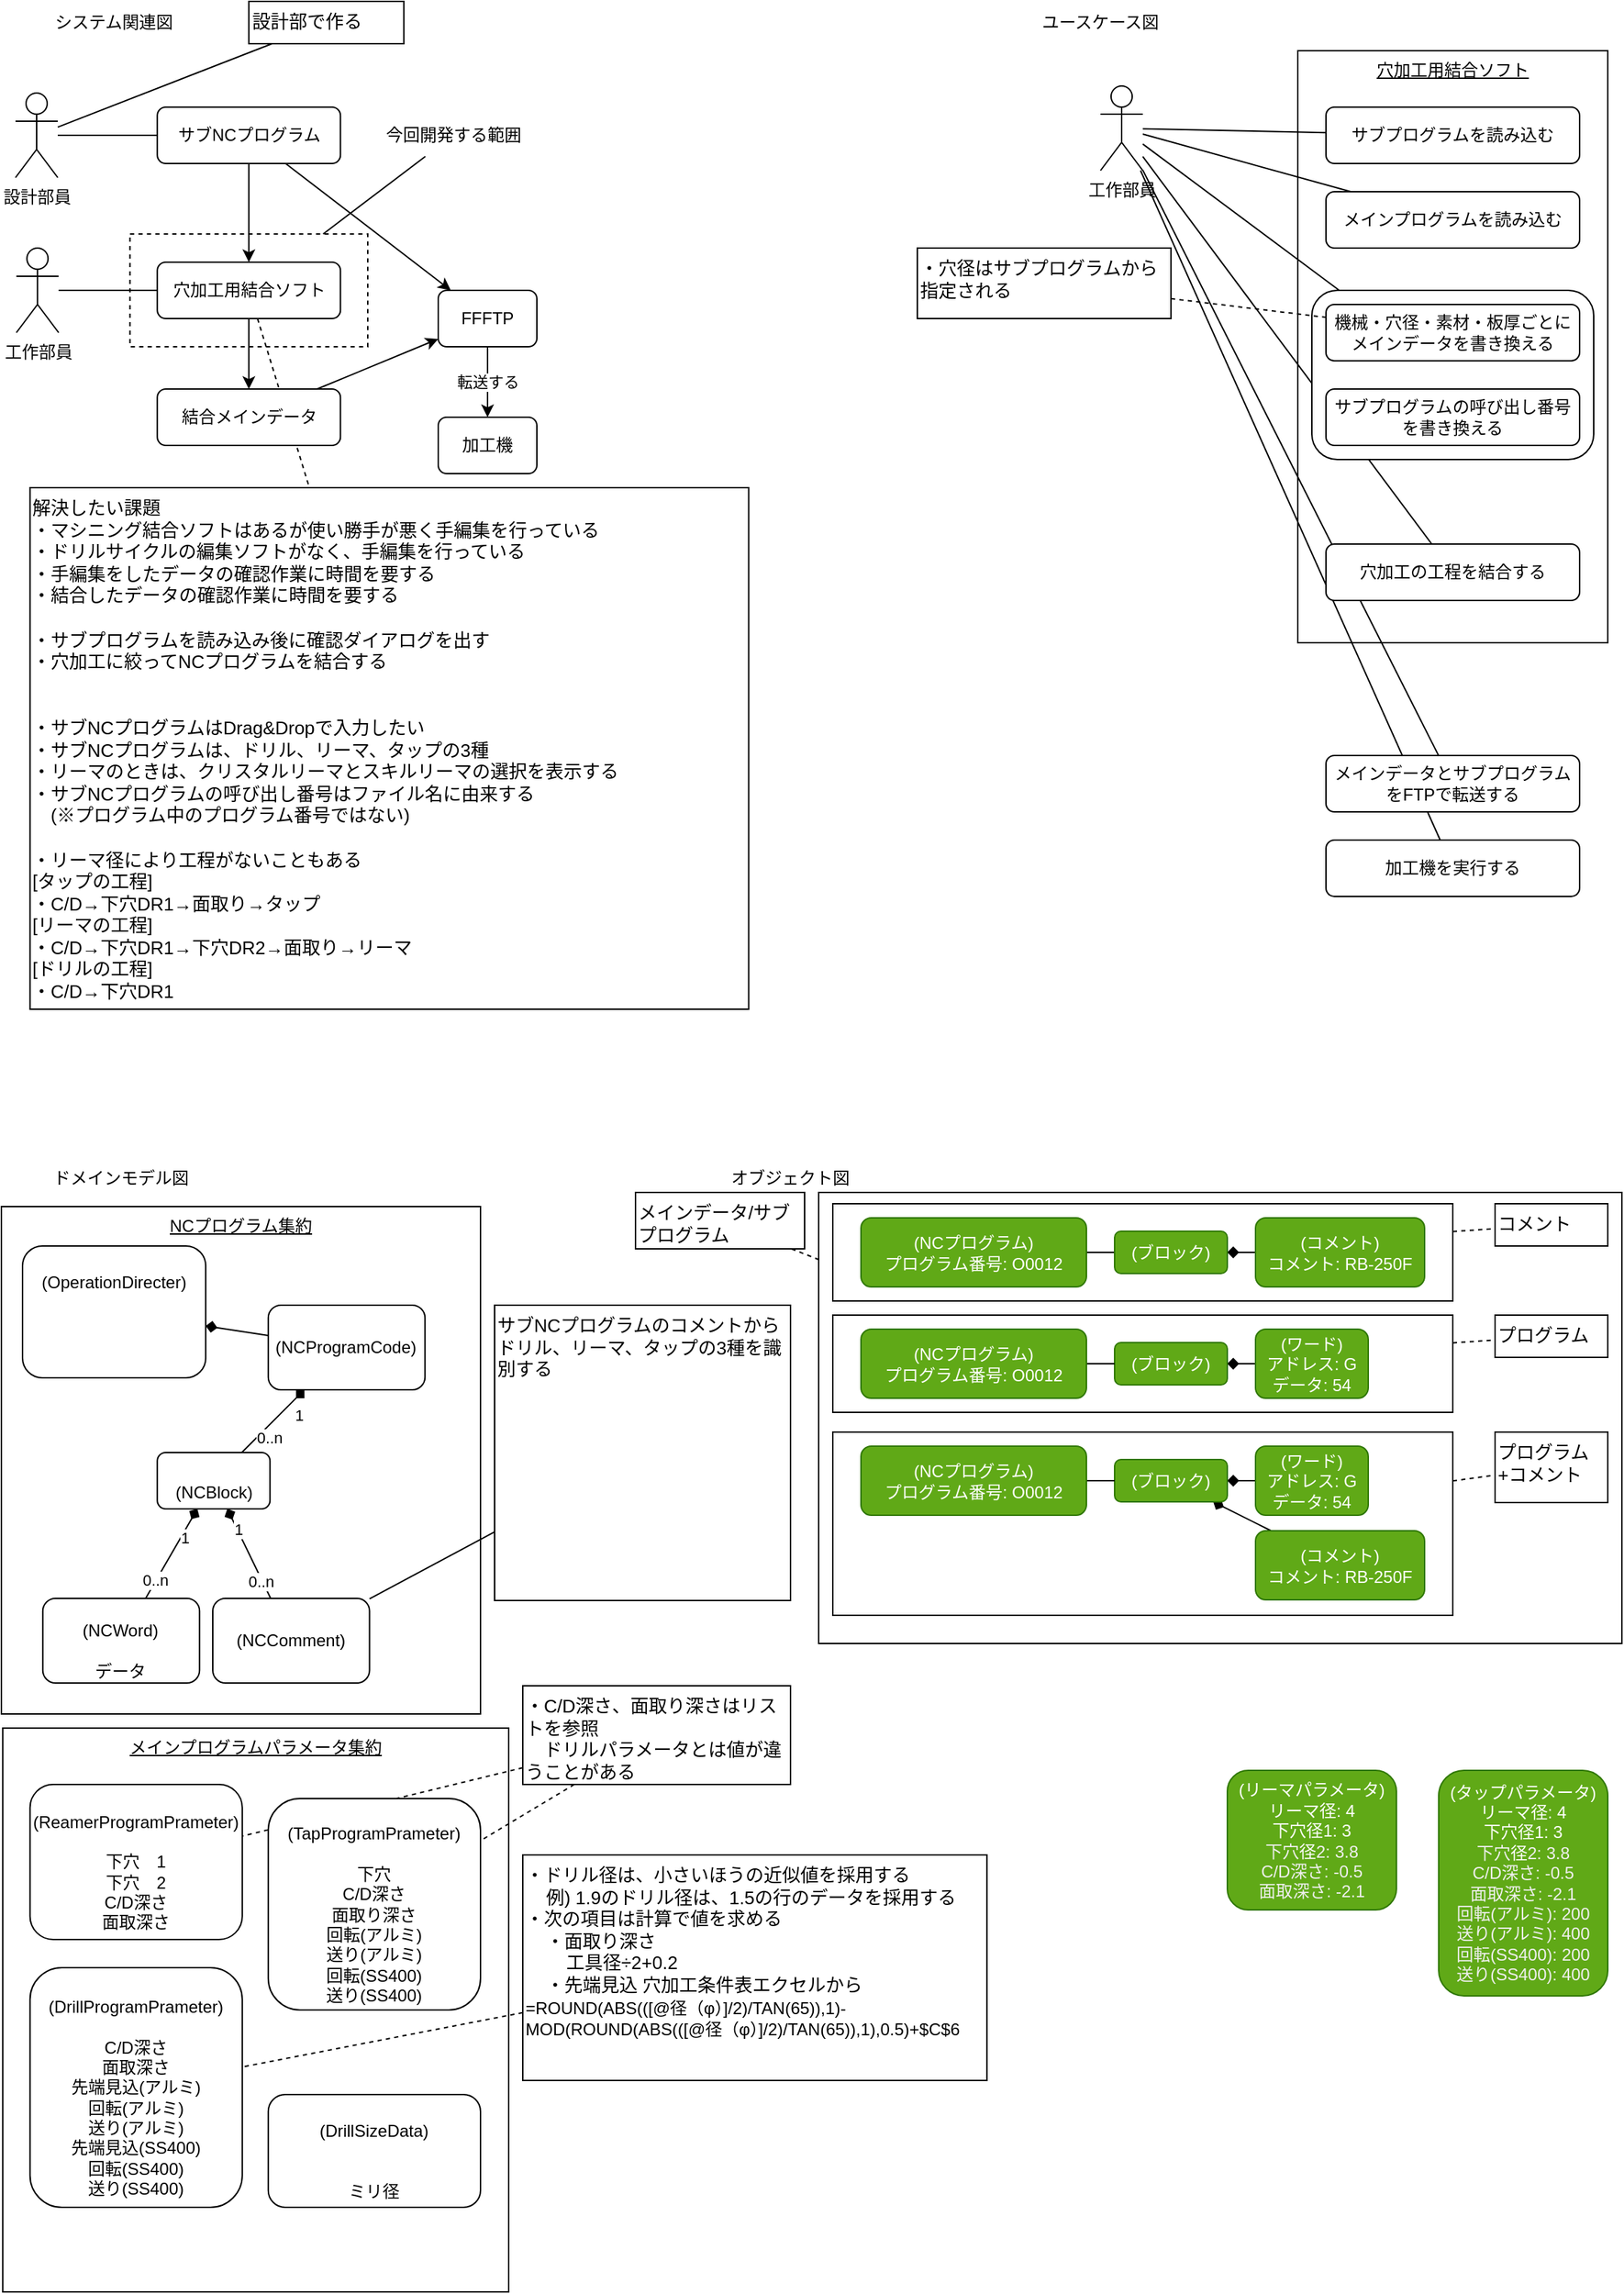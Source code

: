 <mxfile>
    <diagram id="RzdB1_ECVK01WcsdOi-J" name="sodo">
        <mxGraphModel dx="1631" dy="926" grid="1" gridSize="10" guides="1" tooltips="1" connect="1" arrows="1" fold="1" page="1" pageScale="1" pageWidth="1169" pageHeight="827" background="none" math="0" shadow="0">
            <root>
                <mxCell id="0"/>
                <mxCell id="1" parent="0"/>
                <mxCell id="240" value="&lt;u&gt;穴加工用結合ソフト&lt;/u&gt;" style="rounded=0;whiteSpace=wrap;html=1;verticalAlign=top;" parent="1" vertex="1">
                    <mxGeometry x="930" y="50" width="220" height="420" as="geometry"/>
                </mxCell>
                <mxCell id="597" style="edgeStyle=none;html=1;endArrow=none;endFill=0;" parent="1" source="238" target="596" edge="1">
                    <mxGeometry relative="1" as="geometry"/>
                </mxCell>
                <mxCell id="683" value="" style="rounded=1;whiteSpace=wrap;html=1;" parent="1" vertex="1">
                    <mxGeometry x="940" y="220" width="200" height="120" as="geometry"/>
                </mxCell>
                <mxCell id="632" value="" style="rounded=0;whiteSpace=wrap;html=1;fontSize=16;" parent="1" vertex="1">
                    <mxGeometry x="590" y="860" width="570" height="320" as="geometry"/>
                </mxCell>
                <mxCell id="631" style="edgeStyle=none;html=1;startArrow=none;startFill=0;endArrow=none;endFill=0;dashed=1;" parent="1" source="629" target="604" edge="1">
                    <mxGeometry relative="1" as="geometry"/>
                </mxCell>
                <mxCell id="629" value="" style="rounded=0;whiteSpace=wrap;html=1;fontSize=16;" parent="1" vertex="1">
                    <mxGeometry x="600" y="947" width="440" height="69" as="geometry"/>
                </mxCell>
                <mxCell id="627" style="edgeStyle=none;html=1;dashed=1;startArrow=none;startFill=0;endArrow=none;endFill=0;" parent="1" source="622" target="IUCaD1viUXP5vsJWslPz-527" edge="1">
                    <mxGeometry relative="1" as="geometry"/>
                </mxCell>
                <mxCell id="622" value="" style="rounded=0;whiteSpace=wrap;html=1;fontSize=16;" parent="1" vertex="1">
                    <mxGeometry x="600" y="868" width="440" height="69" as="geometry"/>
                </mxCell>
                <mxCell id="363" value="&lt;u&gt;NCプログラム集約&lt;/u&gt;" style="rounded=0;whiteSpace=wrap;html=1;verticalAlign=top;" parent="1" vertex="1">
                    <mxGeometry x="10" y="870" width="340" height="360" as="geometry"/>
                </mxCell>
                <mxCell id="164" style="edgeStyle=none;html=1;fontColor=#FF0000;endArrow=none;endFill=0;dashed=1;startArrow=none;" parent="1" source="5" target="158" edge="1">
                    <mxGeometry relative="1" as="geometry"/>
                </mxCell>
                <mxCell id="121" value="" style="rounded=0;whiteSpace=wrap;html=1;dashed=1;fillColor=none;" parent="1" vertex="1">
                    <mxGeometry x="101.24" y="180" width="168.76" height="80" as="geometry"/>
                </mxCell>
                <mxCell id="2" value="システム関連図" style="text;html=1;strokeColor=none;fillColor=none;align=center;verticalAlign=middle;whiteSpace=wrap;rounded=0;" parent="1" vertex="1">
                    <mxGeometry x="40" y="20" width="100" height="20" as="geometry"/>
                </mxCell>
                <mxCell id="611" style="edgeStyle=none;html=1;startArrow=none;startFill=0;endArrow=classic;endFill=1;" parent="1" source="5" target="610" edge="1">
                    <mxGeometry relative="1" as="geometry"/>
                </mxCell>
                <mxCell id="5" value="穴加工用結合ソフト" style="rounded=1;whiteSpace=wrap;html=1;" parent="1" vertex="1">
                    <mxGeometry x="120.62" y="200" width="130" height="40" as="geometry"/>
                </mxCell>
                <mxCell id="21" value="ユースケース図" style="text;html=1;strokeColor=none;fillColor=none;align=center;verticalAlign=middle;whiteSpace=wrap;rounded=0;" parent="1" vertex="1">
                    <mxGeometry x="740" y="20" width="100" height="20" as="geometry"/>
                </mxCell>
                <mxCell id="33" value="ドメインモデル図" style="text;html=1;strokeColor=none;fillColor=none;align=center;verticalAlign=middle;whiteSpace=wrap;rounded=0;" parent="1" vertex="1">
                    <mxGeometry x="40" y="840" width="110" height="20" as="geometry"/>
                </mxCell>
                <mxCell id="123" style="edgeStyle=none;html=1;endArrow=none;endFill=0;" parent="1" source="122" target="121" edge="1">
                    <mxGeometry relative="1" as="geometry"/>
                </mxCell>
                <mxCell id="122" value="今回開発する範囲" style="text;html=1;strokeColor=none;fillColor=none;align=center;verticalAlign=middle;whiteSpace=wrap;rounded=0;" parent="1" vertex="1">
                    <mxGeometry x="260.62" y="95" width="140" height="30" as="geometry"/>
                </mxCell>
                <mxCell id="589" style="edgeStyle=none;html=1;endArrow=none;endFill=0;" parent="1" source="238" target="683" edge="1">
                    <mxGeometry relative="1" as="geometry"/>
                </mxCell>
                <mxCell id="607" style="edgeStyle=none;html=1;startArrow=none;startFill=0;endArrow=none;endFill=0;" parent="1" source="238" target="606" edge="1">
                    <mxGeometry relative="1" as="geometry"/>
                </mxCell>
                <mxCell id="609" style="edgeStyle=none;html=1;startArrow=none;startFill=0;endArrow=none;endFill=0;" parent="1" source="238" target="608" edge="1">
                    <mxGeometry relative="1" as="geometry"/>
                </mxCell>
                <mxCell id="674" style="edgeStyle=none;html=1;endArrow=none;endFill=0;" parent="1" source="238" target="673" edge="1">
                    <mxGeometry relative="1" as="geometry"/>
                </mxCell>
                <mxCell id="676" style="edgeStyle=none;html=1;endArrow=none;endFill=0;" parent="1" source="238" target="675" edge="1">
                    <mxGeometry relative="1" as="geometry"/>
                </mxCell>
                <mxCell id="238" value="工作部員" style="shape=umlActor;verticalLabelPosition=bottom;verticalAlign=top;html=1;outlineConnect=0;" parent="1" vertex="1">
                    <mxGeometry x="790" y="75" width="30" height="60" as="geometry"/>
                </mxCell>
                <mxCell id="585" style="edgeStyle=none;html=1;endArrow=none;endFill=0;" parent="1" source="249" target="5" edge="1">
                    <mxGeometry relative="1" as="geometry"/>
                </mxCell>
                <mxCell id="249" value="工作部員" style="shape=umlActor;verticalLabelPosition=bottom;verticalAlign=top;html=1;outlineConnect=0;" parent="1" vertex="1">
                    <mxGeometry x="20.62" y="190" width="30" height="60" as="geometry"/>
                </mxCell>
                <mxCell id="259" value="サブプログラムの呼び出し番号を書き換える" style="rounded=1;whiteSpace=wrap;html=1;" parent="1" vertex="1">
                    <mxGeometry x="950" y="290" width="180" height="40" as="geometry"/>
                </mxCell>
                <mxCell id="372" value="オブジェクト図" style="text;html=1;strokeColor=none;fillColor=none;align=center;verticalAlign=middle;whiteSpace=wrap;rounded=0;" parent="1" vertex="1">
                    <mxGeometry x="520" y="840" width="100" height="20" as="geometry"/>
                </mxCell>
                <mxCell id="594" style="edgeStyle=none;html=1;endArrow=none;endFill=0;" parent="1" source="465" target="592" edge="1">
                    <mxGeometry relative="1" as="geometry"/>
                </mxCell>
                <mxCell id="465" value="(NCプログラム)&lt;br&gt;プログラム番号: O0012" style="rounded=1;whiteSpace=wrap;html=1;verticalAlign=middle;align=center;fillColor=#60a917;strokeColor=#2D7600;fontColor=#ffffff;" parent="1" vertex="1">
                    <mxGeometry x="620" y="878" width="160" height="49" as="geometry"/>
                </mxCell>
                <mxCell id="664" value="1" style="edgeStyle=none;html=1;startArrow=diamond;startFill=1;endArrow=none;endFill=0;" parent="1" source="513" target="661" edge="1">
                    <mxGeometry x="-0.508" y="10" relative="1" as="geometry">
                        <mxPoint as="offset"/>
                    </mxGeometry>
                </mxCell>
                <mxCell id="667" value="0..n" style="edgeLabel;html=1;align=center;verticalAlign=middle;resizable=0;points=[];" parent="664" connectable="0" vertex="1">
                    <mxGeometry x="0.615" relative="1" as="geometry">
                        <mxPoint x="11" y="-2" as="offset"/>
                    </mxGeometry>
                </mxCell>
                <mxCell id="513" value="&lt;span style=&quot;color: rgb(255 , 255 , 255)&quot;&gt;&lt;u&gt;NCプログラム&lt;/u&gt;&lt;/span&gt;(NCProgramCode&lt;span&gt;)&lt;/span&gt;&lt;br style=&quot;color: rgb(255 , 255 , 255)&quot;&gt;&lt;span style=&quot;color: rgb(255 , 255 , 255)&quot;&gt;プログラム番号&lt;/span&gt;" style="rounded=1;whiteSpace=wrap;html=1;verticalAlign=middle;align=center;" parent="1" vertex="1">
                    <mxGeometry x="199.38" y="940" width="111.24" height="60" as="geometry"/>
                </mxCell>
                <mxCell id="158" value="&lt;span&gt;解決したい課題&lt;br&gt;・マシニング結合ソフトはあるが使い勝手が悪く手編集を行っている&lt;/span&gt;&lt;br&gt;&lt;p style=&quot;margin-top: 0pt ; margin-bottom: 0pt ; margin-left: 0in ; direction: ltr ; unicode-bidi: embed ; word-break: normal&quot;&gt;・ドリルサイクルの編集ソフトがなく、手編集を行っている&lt;/p&gt;&lt;p style=&quot;margin-top: 0pt ; margin-bottom: 0pt ; margin-left: 0in ; direction: ltr ; unicode-bidi: embed ; word-break: normal&quot;&gt;・手編集をしたデータの確認作業に時間を要する&lt;/p&gt;&lt;p style=&quot;margin-top: 0pt ; margin-bottom: 0pt ; margin-left: 0in ; direction: ltr ; unicode-bidi: embed ; word-break: normal&quot;&gt;・結合したデータの確認作業に時間を要する&lt;/p&gt;&lt;p style=&quot;margin-top: 0pt ; margin-bottom: 0pt ; margin-left: 0in ; direction: ltr ; unicode-bidi: embed ; word-break: normal&quot;&gt;&lt;br&gt;&lt;/p&gt;&lt;p style=&quot;margin-top: 0pt ; margin-bottom: 0pt ; margin-left: 0in ; direction: ltr ; unicode-bidi: embed ; word-break: normal&quot;&gt;・サブプログラムを読み込み後に確認ダイアログを出す&lt;/p&gt;&lt;p style=&quot;margin-top: 0pt ; margin-bottom: 0pt ; margin-left: 0in ; direction: ltr ; unicode-bidi: embed ; word-break: normal&quot;&gt;&lt;span&gt;・穴加工に絞ってNCプログラムを結合する&lt;/span&gt;&lt;br&gt;&lt;/p&gt;&lt;p style=&quot;margin-top: 0pt ; margin-bottom: 0pt ; margin-left: 0in ; direction: ltr ; unicode-bidi: embed ; word-break: normal&quot;&gt;&lt;br&gt;&lt;/p&gt;&lt;p style=&quot;margin-top: 0pt ; margin-bottom: 0pt ; margin-left: 0in ; direction: ltr ; unicode-bidi: embed ; word-break: normal&quot;&gt;&lt;br&gt;&lt;/p&gt;&lt;p style=&quot;margin-top: 0pt ; margin-bottom: 0pt ; margin-left: 0in ; direction: ltr ; unicode-bidi: embed ; word-break: normal&quot;&gt;・サブNCプログラムはDrag&amp;amp;Dropで入力したい&lt;/p&gt;&lt;p style=&quot;margin-top: 0pt ; margin-bottom: 0pt ; margin-left: 0in ; direction: ltr ; unicode-bidi: embed ; word-break: normal&quot;&gt;・サブNCプログラムは、ドリル、リーマ、タップの3種&lt;/p&gt;&lt;p style=&quot;margin-top: 0pt ; margin-bottom: 0pt ; margin-left: 0in ; direction: ltr ; unicode-bidi: embed ; word-break: normal&quot;&gt;・リーマのときは、クリスタルリーマとスキルリーマの選択を表示する&lt;/p&gt;&lt;p style=&quot;margin-top: 0pt ; margin-bottom: 0pt ; margin-left: 0in ; direction: ltr ; unicode-bidi: embed ; word-break: normal&quot;&gt;・サブNCプログラムの呼び出し番号はファイル名に由来する&lt;/p&gt;&lt;p style=&quot;margin-top: 0pt ; margin-bottom: 0pt ; margin-left: 0in ; direction: ltr ; unicode-bidi: embed ; word-break: normal&quot;&gt;　(※プログラム中のプログラム番号ではない)&lt;/p&gt;&lt;p style=&quot;margin-top: 0pt ; margin-bottom: 0pt ; margin-left: 0in ; direction: ltr ; unicode-bidi: embed ; word-break: normal&quot;&gt;&lt;br&gt;&lt;/p&gt;&lt;p style=&quot;margin-top: 0pt ; margin-bottom: 0pt ; margin-left: 0in ; direction: ltr ; unicode-bidi: embed ; word-break: normal&quot;&gt;・リーマ径により工程がないこともある&lt;/p&gt;&lt;p style=&quot;margin-top: 0pt ; margin-bottom: 0pt ; margin-left: 0in ; direction: ltr ; unicode-bidi: embed ; word-break: normal&quot;&gt;[タップの工程]&lt;/p&gt;&lt;p style=&quot;margin-top: 0pt ; margin-bottom: 0pt ; margin-left: 0in ; direction: ltr ; unicode-bidi: embed ; word-break: normal&quot;&gt;・C/D→下穴DR1→面取り→タップ&lt;/p&gt;&lt;p style=&quot;margin-top: 0pt ; margin-bottom: 0pt ; margin-left: 0in ; direction: ltr ; unicode-bidi: embed ; word-break: normal&quot;&gt;[リーマの工程]&lt;/p&gt;&lt;p style=&quot;margin-top: 0pt ; margin-bottom: 0pt ; margin-left: 0in ; direction: ltr ; unicode-bidi: embed ; word-break: normal&quot;&gt;・C/D→下穴DR1→下穴DR2→面取り→リーマ&lt;br&gt;&lt;/p&gt;&lt;p style=&quot;margin-top: 0pt ; margin-bottom: 0pt ; margin-left: 0in ; direction: ltr ; unicode-bidi: embed ; word-break: normal&quot;&gt;[ドリルの工程]&lt;/p&gt;・C/D→下穴DR1" style="rounded=0;whiteSpace=wrap;html=1;align=left;verticalAlign=top;fontSize=13;fontColor=default;" parent="1" vertex="1">
                    <mxGeometry x="30.31" y="360" width="510" height="370" as="geometry"/>
                </mxCell>
                <mxCell id="IUCaD1viUXP5vsJWslPz-527" value="&lt;span style=&quot;font-size: 13px&quot;&gt;コメント&lt;br style=&quot;font-size: 13px&quot;&gt;&lt;/span&gt;" style="rounded=0;whiteSpace=wrap;html=1;align=left;verticalAlign=top;fontSize=13;spacing=2;" parent="1" vertex="1">
                    <mxGeometry x="1070" y="868" width="80" height="30" as="geometry"/>
                </mxCell>
                <mxCell id="537" value="サブNCプログラムのコメントからドリル、リーマ、タップの3種を識別する" style="rounded=0;whiteSpace=wrap;html=1;align=left;verticalAlign=top;fontSize=13;spacing=2;" parent="1" vertex="1">
                    <mxGeometry x="360" y="940" width="210" height="209.5" as="geometry"/>
                </mxCell>
                <mxCell id="580" style="edgeStyle=none;html=1;" parent="1" source="579" target="5" edge="1">
                    <mxGeometry relative="1" as="geometry"/>
                </mxCell>
                <mxCell id="613" style="edgeStyle=none;html=1;startArrow=none;startFill=0;endArrow=classic;endFill=1;" parent="1" source="579" target="612" edge="1">
                    <mxGeometry relative="1" as="geometry"/>
                </mxCell>
                <mxCell id="579" value="サブNCプログラム" style="rounded=1;whiteSpace=wrap;html=1;" parent="1" vertex="1">
                    <mxGeometry x="120.62" y="90" width="130" height="40" as="geometry"/>
                </mxCell>
                <mxCell id="582" style="edgeStyle=none;html=1;endArrow=none;endFill=0;" parent="1" source="581" target="579" edge="1">
                    <mxGeometry relative="1" as="geometry"/>
                </mxCell>
                <mxCell id="581" value="設計部員" style="shape=umlActor;verticalLabelPosition=bottom;verticalAlign=top;html=1;outlineConnect=0;" parent="1" vertex="1">
                    <mxGeometry x="20.0" y="80" width="30" height="60" as="geometry"/>
                </mxCell>
                <mxCell id="584" style="edgeStyle=none;html=1;endArrow=none;endFill=0;" parent="1" source="583" target="581" edge="1">
                    <mxGeometry relative="1" as="geometry"/>
                </mxCell>
                <mxCell id="583" value="設計部で作る" style="rounded=0;whiteSpace=wrap;html=1;align=left;verticalAlign=top;fontSize=13;fontColor=default;" parent="1" vertex="1">
                    <mxGeometry x="185.62" y="15" width="110" height="30" as="geometry"/>
                </mxCell>
                <mxCell id="588" value="機械・穴径・素材・板厚ごとにメインデータを書き換える" style="rounded=1;whiteSpace=wrap;html=1;" parent="1" vertex="1">
                    <mxGeometry x="950" y="230" width="180" height="40" as="geometry"/>
                </mxCell>
                <mxCell id="591" style="edgeStyle=none;html=1;endArrow=none;endFill=0;dashed=1;" parent="1" source="590" target="588" edge="1">
                    <mxGeometry relative="1" as="geometry"/>
                </mxCell>
                <mxCell id="590" value="・穴径はサブプログラムから指定される&lt;br&gt;&lt;p style=&quot;margin-top: 0pt ; margin-bottom: 0pt ; margin-left: 0in ; direction: ltr ; unicode-bidi: embed ; word-break: normal&quot;&gt;&lt;br&gt;&lt;/p&gt;" style="rounded=0;whiteSpace=wrap;html=1;align=left;verticalAlign=top;fontSize=13;fontColor=default;" parent="1" vertex="1">
                    <mxGeometry x="660" y="190" width="180" height="50" as="geometry"/>
                </mxCell>
                <mxCell id="595" style="edgeStyle=none;html=1;endArrow=none;endFill=0;startArrow=diamond;startFill=1;" parent="1" source="601" target="593" edge="1">
                    <mxGeometry relative="1" as="geometry"/>
                </mxCell>
                <mxCell id="599" style="edgeStyle=none;html=1;endArrow=none;endFill=0;startArrow=diamond;startFill=1;" parent="1" source="592" target="598" edge="1">
                    <mxGeometry relative="1" as="geometry"/>
                </mxCell>
                <mxCell id="592" value="(ブロック)" style="rounded=1;whiteSpace=wrap;html=1;verticalAlign=middle;align=center;fillColor=#60a917;strokeColor=#2D7600;fontColor=#ffffff;" parent="1" vertex="1">
                    <mxGeometry x="800" y="887.5" width="80" height="30" as="geometry"/>
                </mxCell>
                <mxCell id="593" value="(ワード)&lt;br&gt;アドレス: G&lt;br&gt;データ: 54" style="rounded=1;whiteSpace=wrap;html=1;verticalAlign=middle;align=center;fillColor=#60a917;strokeColor=#2D7600;fontColor=#ffffff;" parent="1" vertex="1">
                    <mxGeometry x="900" y="957" width="80" height="49" as="geometry"/>
                </mxCell>
                <mxCell id="596" value="穴加工の工程を結合する" style="rounded=1;whiteSpace=wrap;html=1;" parent="1" vertex="1">
                    <mxGeometry x="950" y="400" width="180" height="40" as="geometry"/>
                </mxCell>
                <mxCell id="598" value="(コメント)&lt;br&gt;コメント: RB-250F" style="rounded=1;whiteSpace=wrap;html=1;verticalAlign=middle;align=center;fillColor=#60a917;strokeColor=#2D7600;fontColor=#ffffff;" parent="1" vertex="1">
                    <mxGeometry x="900" y="878" width="120" height="49" as="geometry"/>
                </mxCell>
                <mxCell id="601" value="(ブロック)" style="rounded=1;whiteSpace=wrap;html=1;verticalAlign=middle;align=center;fillColor=#60a917;strokeColor=#2D7600;fontColor=#ffffff;" parent="1" vertex="1">
                    <mxGeometry x="800" y="966.5" width="80" height="30" as="geometry"/>
                </mxCell>
                <mxCell id="604" value="&lt;span style=&quot;font-size: 13px&quot;&gt;プログラム&lt;br style=&quot;font-size: 13px&quot;&gt;&lt;/span&gt;" style="rounded=0;whiteSpace=wrap;html=1;align=left;verticalAlign=top;fontSize=13;spacing=2;" parent="1" vertex="1">
                    <mxGeometry x="1070" y="947" width="80" height="30" as="geometry"/>
                </mxCell>
                <mxCell id="606" value="メインデータとサブプログラムをFTPで転送する" style="rounded=1;whiteSpace=wrap;html=1;" parent="1" vertex="1">
                    <mxGeometry x="950" y="550" width="180" height="40" as="geometry"/>
                </mxCell>
                <mxCell id="608" value="加工機を実行する" style="rounded=1;whiteSpace=wrap;html=1;" parent="1" vertex="1">
                    <mxGeometry x="950" y="610" width="180" height="40" as="geometry"/>
                </mxCell>
                <mxCell id="614" style="edgeStyle=none;html=1;startArrow=none;startFill=0;endArrow=classic;endFill=1;" parent="1" source="610" target="612" edge="1">
                    <mxGeometry relative="1" as="geometry"/>
                </mxCell>
                <mxCell id="610" value="結合メインデータ" style="rounded=1;whiteSpace=wrap;html=1;" parent="1" vertex="1">
                    <mxGeometry x="120.62" y="290" width="130" height="40" as="geometry"/>
                </mxCell>
                <mxCell id="617" value="転送する" style="edgeStyle=none;html=1;startArrow=none;startFill=0;endArrow=classic;endFill=1;" parent="1" source="612" target="615" edge="1">
                    <mxGeometry relative="1" as="geometry"/>
                </mxCell>
                <mxCell id="612" value="FFFTP" style="rounded=1;whiteSpace=wrap;html=1;" parent="1" vertex="1">
                    <mxGeometry x="320" y="220" width="70" height="40" as="geometry"/>
                </mxCell>
                <mxCell id="615" value="加工機" style="rounded=1;whiteSpace=wrap;html=1;" parent="1" vertex="1">
                    <mxGeometry x="320" y="310" width="70" height="40" as="geometry"/>
                </mxCell>
                <mxCell id="633" style="edgeStyle=none;html=1;dashed=1;startArrow=none;startFill=0;endArrow=none;endFill=0;" parent="1" source="623" target="632" edge="1">
                    <mxGeometry relative="1" as="geometry"/>
                </mxCell>
                <mxCell id="623" value="&lt;span style=&quot;font-size: 13px&quot;&gt;メインデータ/サブプログラム&lt;br style=&quot;font-size: 13px&quot;&gt;&lt;/span&gt;" style="rounded=0;whiteSpace=wrap;html=1;align=left;verticalAlign=top;fontSize=13;spacing=2;" parent="1" vertex="1">
                    <mxGeometry x="460" y="860" width="120" height="40" as="geometry"/>
                </mxCell>
                <mxCell id="630" style="edgeStyle=none;html=1;startArrow=none;startFill=0;endArrow=none;endFill=0;" parent="1" source="628" target="601" edge="1">
                    <mxGeometry relative="1" as="geometry"/>
                </mxCell>
                <mxCell id="628" value="(NCプログラム)&lt;br&gt;プログラム番号: O0012" style="rounded=1;whiteSpace=wrap;html=1;verticalAlign=middle;align=center;fillColor=#60a917;strokeColor=#2D7600;fontColor=#ffffff;" parent="1" vertex="1">
                    <mxGeometry x="620" y="957" width="160" height="49" as="geometry"/>
                </mxCell>
                <mxCell id="651" style="edgeStyle=none;html=1;startArrow=none;startFill=0;endArrow=none;endFill=0;dashed=1;" parent="1" source="652" target="656" edge="1">
                    <mxGeometry relative="1" as="geometry"/>
                </mxCell>
                <mxCell id="652" value="" style="rounded=0;whiteSpace=wrap;html=1;fontSize=16;" parent="1" vertex="1">
                    <mxGeometry x="600" y="1030" width="440" height="130" as="geometry"/>
                </mxCell>
                <mxCell id="653" style="edgeStyle=none;html=1;endArrow=none;endFill=0;startArrow=diamond;startFill=1;" parent="1" source="655" target="654" edge="1">
                    <mxGeometry relative="1" as="geometry"/>
                </mxCell>
                <mxCell id="654" value="(ワード)&lt;br&gt;アドレス: G&lt;br&gt;データ: 54" style="rounded=1;whiteSpace=wrap;html=1;verticalAlign=middle;align=center;fillColor=#60a917;strokeColor=#2D7600;fontColor=#ffffff;" parent="1" vertex="1">
                    <mxGeometry x="900" y="1040" width="80" height="49" as="geometry"/>
                </mxCell>
                <mxCell id="660" style="edgeStyle=none;html=1;startArrow=diamond;startFill=1;endArrow=none;endFill=0;" parent="1" source="655" target="659" edge="1">
                    <mxGeometry relative="1" as="geometry"/>
                </mxCell>
                <mxCell id="655" value="(ブロック)" style="rounded=1;whiteSpace=wrap;html=1;verticalAlign=middle;align=center;fillColor=#60a917;strokeColor=#2D7600;fontColor=#ffffff;" parent="1" vertex="1">
                    <mxGeometry x="800" y="1049.5" width="80" height="30" as="geometry"/>
                </mxCell>
                <mxCell id="656" value="&lt;span style=&quot;font-size: 13px&quot;&gt;プログラム+コメント&lt;br style=&quot;font-size: 13px&quot;&gt;&lt;/span&gt;" style="rounded=0;whiteSpace=wrap;html=1;align=left;verticalAlign=top;fontSize=13;spacing=2;" parent="1" vertex="1">
                    <mxGeometry x="1070" y="1030" width="80" height="50" as="geometry"/>
                </mxCell>
                <mxCell id="657" style="edgeStyle=none;html=1;startArrow=none;startFill=0;endArrow=none;endFill=0;" parent="1" source="658" target="655" edge="1">
                    <mxGeometry relative="1" as="geometry"/>
                </mxCell>
                <mxCell id="658" value="(NCプログラム)&lt;br&gt;プログラム番号: O0012" style="rounded=1;whiteSpace=wrap;html=1;verticalAlign=middle;align=center;fillColor=#60a917;strokeColor=#2D7600;fontColor=#ffffff;" parent="1" vertex="1">
                    <mxGeometry x="620" y="1040" width="160" height="49" as="geometry"/>
                </mxCell>
                <mxCell id="659" value="(コメント)&lt;br&gt;コメント: RB-250F" style="rounded=1;whiteSpace=wrap;html=1;verticalAlign=middle;align=center;fillColor=#60a917;strokeColor=#2D7600;fontColor=#ffffff;" parent="1" vertex="1">
                    <mxGeometry x="900" y="1100" width="120" height="49" as="geometry"/>
                </mxCell>
                <mxCell id="665" style="edgeStyle=none;html=1;startArrow=diamond;startFill=1;endArrow=none;endFill=0;" parent="1" source="661" target="662" edge="1">
                    <mxGeometry relative="1" as="geometry"/>
                </mxCell>
                <mxCell id="668" value="1" style="edgeLabel;html=1;align=center;verticalAlign=middle;resizable=0;points=[];" parent="665" connectable="0" vertex="1">
                    <mxGeometry x="-0.539" y="-1" relative="1" as="geometry">
                        <mxPoint x="1" y="-1" as="offset"/>
                    </mxGeometry>
                </mxCell>
                <mxCell id="669" value="0..n" style="edgeLabel;html=1;align=center;verticalAlign=middle;resizable=0;points=[];" parent="665" connectable="0" vertex="1">
                    <mxGeometry x="0.595" relative="1" as="geometry">
                        <mxPoint x="-1" as="offset"/>
                    </mxGeometry>
                </mxCell>
                <mxCell id="666" style="edgeStyle=none;html=1;startArrow=diamond;startFill=1;endArrow=none;endFill=0;" parent="1" source="661" target="663" edge="1">
                    <mxGeometry relative="1" as="geometry"/>
                </mxCell>
                <mxCell id="670" value="1" style="edgeLabel;html=1;align=center;verticalAlign=middle;resizable=0;points=[];" parent="666" connectable="0" vertex="1">
                    <mxGeometry x="-0.565" y="1" relative="1" as="geometry">
                        <mxPoint x="-2" y="6" as="offset"/>
                    </mxGeometry>
                </mxCell>
                <mxCell id="671" value="0..n" style="edgeLabel;html=1;align=center;verticalAlign=middle;resizable=0;points=[];" parent="666" connectable="0" vertex="1">
                    <mxGeometry x="0.675" relative="1" as="geometry">
                        <mxPoint y="-3" as="offset"/>
                    </mxGeometry>
                </mxCell>
                <mxCell id="661" value="&lt;span style=&quot;color: rgb(255 , 255 , 255)&quot;&gt;&lt;u&gt;ブロック&lt;br&gt;&lt;/u&gt;&lt;/span&gt;(NCBlock&lt;span&gt;)&lt;/span&gt;" style="rounded=1;whiteSpace=wrap;html=1;verticalAlign=middle;align=center;" parent="1" vertex="1">
                    <mxGeometry x="120.62" y="1044.5" width="80" height="40" as="geometry"/>
                </mxCell>
                <mxCell id="672" style="edgeStyle=none;html=1;startArrow=none;startFill=0;endArrow=none;endFill=0;" parent="1" source="662" target="537" edge="1">
                    <mxGeometry relative="1" as="geometry">
                        <mxPoint x="360" y="1169.627" as="targetPoint"/>
                    </mxGeometry>
                </mxCell>
                <mxCell id="662" value="&lt;span style=&quot;color: rgb(255 , 255 , 255)&quot;&gt;&lt;u&gt;コメント&lt;br&gt;&lt;/u&gt;&lt;/span&gt;(NCComment&lt;span&gt;)&lt;/span&gt;&lt;br style=&quot;color: rgb(255 , 255 , 255)&quot;&gt;&lt;font color=&quot;#ffffff&quot;&gt;コメント&lt;/font&gt;" style="rounded=1;whiteSpace=wrap;html=1;verticalAlign=middle;align=center;" parent="1" vertex="1">
                    <mxGeometry x="160" y="1148" width="111.24" height="60" as="geometry"/>
                </mxCell>
                <mxCell id="663" value="&lt;span style=&quot;color: rgb(255 , 255 , 255)&quot;&gt;&lt;u&gt;ワード&lt;br&gt;&lt;/u&gt;&lt;/span&gt;(NCWord&lt;span&gt;)&lt;/span&gt;&lt;br style=&quot;color: rgb(255 , 255 , 255)&quot;&gt;&lt;font color=&quot;#ffffff&quot;&gt;アドレス&lt;br&gt;&lt;/font&gt;データ" style="rounded=1;whiteSpace=wrap;html=1;verticalAlign=middle;align=center;" parent="1" vertex="1">
                    <mxGeometry x="39.38" y="1148" width="111.24" height="60" as="geometry"/>
                </mxCell>
                <mxCell id="673" value="サブプログラムを読み込む" style="rounded=1;whiteSpace=wrap;html=1;" parent="1" vertex="1">
                    <mxGeometry x="950" y="90" width="180" height="40" as="geometry"/>
                </mxCell>
                <mxCell id="675" value="メインプログラムを読み込む" style="rounded=1;whiteSpace=wrap;html=1;" parent="1" vertex="1">
                    <mxGeometry x="950" y="150" width="180" height="40" as="geometry"/>
                </mxCell>
                <mxCell id="678" value="&lt;u&gt;メインプログラムパラメータ集約&lt;/u&gt;" style="rounded=0;whiteSpace=wrap;html=1;verticalAlign=top;" parent="1" vertex="1">
                    <mxGeometry x="10.93" y="1240" width="359.07" height="400" as="geometry"/>
                </mxCell>
                <mxCell id="679" value="&lt;span style=&quot;color: rgb(255 , 255 , 255)&quot;&gt;&lt;u&gt;リーマパラメータ&lt;br&gt;&lt;/u&gt;&lt;/span&gt;(ReamerProgramPrameter&lt;span&gt;)&lt;/span&gt;&lt;br style=&quot;color: rgb(255 , 255 , 255)&quot;&gt;&lt;font color=&quot;#ffffff&quot;&gt;リーマ径&lt;br&gt;&lt;/font&gt;下穴&lt;span style=&quot;color: rgb(255 , 255 , 255)&quot;&gt;径&lt;/span&gt;1&lt;br&gt;下穴&lt;span style=&quot;color: rgb(255 , 255 , 255)&quot;&gt;径&lt;/span&gt;2&lt;br&gt;C/D深さ&lt;br&gt;面取深さ" style="rounded=1;whiteSpace=wrap;html=1;verticalAlign=middle;align=center;" parent="1" vertex="1">
                    <mxGeometry x="30.31" y="1280" width="150.62" height="110" as="geometry"/>
                </mxCell>
                <mxCell id="681" value="(リーマパラメータ)&lt;br&gt;リーマ径: 4&lt;br&gt;下穴径1: 3&lt;br&gt;&lt;span style=&quot;color: rgb(240 , 240 , 240)&quot;&gt;下穴&lt;/span&gt;径&lt;span style=&quot;color: rgb(240 , 240 , 240)&quot;&gt;2: 3.8&lt;/span&gt;&lt;br style=&quot;color: rgb(240 , 240 , 240)&quot;&gt;&lt;span style=&quot;color: rgb(240 , 240 , 240)&quot;&gt;C/D深さ: -0.5&lt;/span&gt;&lt;br style=&quot;color: rgb(240 , 240 , 240)&quot;&gt;&lt;span style=&quot;color: rgb(240 , 240 , 240)&quot;&gt;面取深さ: -2.1&lt;/span&gt;" style="rounded=1;whiteSpace=wrap;html=1;verticalAlign=middle;align=center;fillColor=#60a917;strokeColor=#2D7600;fontColor=#ffffff;" parent="1" vertex="1">
                    <mxGeometry x="880" y="1270" width="120" height="99" as="geometry"/>
                </mxCell>
                <mxCell id="682" value="(タップパラメータ)&lt;br&gt;リーマ径: 4&lt;br&gt;下穴径1: 3&lt;br&gt;&lt;span style=&quot;color: rgb(240 , 240 , 240)&quot;&gt;下穴&lt;/span&gt;径&lt;span style=&quot;color: rgb(240 , 240 , 240)&quot;&gt;2: 3.8&lt;/span&gt;&lt;br style=&quot;color: rgb(240 , 240 , 240)&quot;&gt;&lt;span style=&quot;color: rgb(240 , 240 , 240)&quot;&gt;C/D深さ: -0.5&lt;/span&gt;&lt;br style=&quot;color: rgb(240 , 240 , 240)&quot;&gt;&lt;span style=&quot;color: rgb(240 , 240 , 240)&quot;&gt;面取深さ: -2.1&lt;br&gt;&lt;/span&gt;&lt;span style=&quot;color: rgb(240 , 240 , 240)&quot;&gt;回転(アルミ): 200&lt;/span&gt;&lt;br style=&quot;color: rgb(240 , 240 , 240)&quot;&gt;&lt;span style=&quot;color: rgb(240 , 240 , 240)&quot;&gt;送り(アルミ): 400&lt;/span&gt;&lt;br style=&quot;color: rgb(240 , 240 , 240)&quot;&gt;&lt;span style=&quot;color: rgb(240 , 240 , 240)&quot;&gt;回転(SS400)&lt;/span&gt;&lt;span style=&quot;color: rgb(240 , 240 , 240)&quot;&gt;: 200&lt;/span&gt;&lt;br style=&quot;color: rgb(240 , 240 , 240)&quot;&gt;&lt;span style=&quot;color: rgb(240 , 240 , 240)&quot;&gt;送り(SS400)&lt;/span&gt;&lt;span style=&quot;color: rgb(240 , 240 , 240)&quot;&gt;: 400&lt;/span&gt;&lt;span style=&quot;color: rgb(240 , 240 , 240)&quot;&gt;&lt;br&gt;&lt;/span&gt;" style="rounded=1;whiteSpace=wrap;html=1;verticalAlign=middle;align=center;fillColor=#60a917;strokeColor=#2D7600;fontColor=#ffffff;" parent="1" vertex="1">
                    <mxGeometry x="1030" y="1270" width="120" height="160" as="geometry"/>
                </mxCell>
                <mxCell id="685" value="&lt;span style=&quot;color: rgb(255 , 255 , 255)&quot;&gt;&lt;u&gt;ドリルパラメータ&lt;br&gt;&lt;/u&gt;&lt;/span&gt;(DrillProgramPrameter&lt;span&gt;)&lt;/span&gt;&lt;br style=&quot;color: rgb(255 , 255 , 255)&quot;&gt;&lt;font color=&quot;#ffffff&quot;&gt;ドリル径&lt;br&gt;&lt;/font&gt;C/D深さ&lt;br&gt;面取深さ&lt;br&gt;先端見込(アルミ)&lt;br&gt;回転(アルミ)&lt;br&gt;送り(アルミ)&lt;br&gt;先端見込(SS400)&lt;br&gt;回転(SS400)&lt;br&gt;送り(SS400)" style="rounded=1;whiteSpace=wrap;html=1;verticalAlign=middle;align=center;" parent="1" vertex="1">
                    <mxGeometry x="30.31" y="1410" width="150.62" height="170" as="geometry"/>
                </mxCell>
                <mxCell id="687" style="edgeStyle=none;html=1;dashed=1;endArrow=none;endFill=0;" parent="1" source="686" target="679" edge="1">
                    <mxGeometry relative="1" as="geometry"/>
                </mxCell>
                <mxCell id="688" style="edgeStyle=none;html=1;dashed=1;endArrow=none;endFill=0;" parent="1" source="686" target="680" edge="1">
                    <mxGeometry relative="1" as="geometry"/>
                </mxCell>
                <mxCell id="686" value="・C/D深さ、面取り深さはリストを参照&lt;br&gt;　ドリルパラメータとは値が違うことがある" style="rounded=0;whiteSpace=wrap;html=1;align=left;verticalAlign=top;fontSize=13;spacing=2;" parent="1" vertex="1">
                    <mxGeometry x="380" y="1210" width="190" height="70" as="geometry"/>
                </mxCell>
                <mxCell id="690" style="edgeStyle=none;html=1;dashed=1;endArrow=none;endFill=0;" parent="1" source="689" target="685" edge="1">
                    <mxGeometry relative="1" as="geometry"/>
                </mxCell>
                <mxCell id="689" value="・ドリル径は、小さいほうの近似値を採用する&lt;br&gt;&amp;nbsp; &amp;nbsp; 例) 1.9のドリル径は、1.5の行のデータを採用する&lt;br&gt;・次の項目は計算で値を求める&lt;br&gt;&amp;nbsp; &amp;nbsp; ・面取り深さ&lt;br&gt;&amp;nbsp; &amp;nbsp; &amp;nbsp; &amp;nbsp; 工具径÷2+0.2&lt;br&gt;&amp;nbsp; &amp;nbsp; ・先端見込 穴加工条件表エクセルから&lt;br&gt;&lt;span style=&quot;font-size: 12px&quot;&gt;=ROUND(ABS(([@径（φ）]/2)/TAN(65)),1)-MOD(ROUND(ABS(([@径（φ）]/2)/TAN(65)),1),0.5)+$C$6&lt;/span&gt;" style="rounded=0;whiteSpace=wrap;html=1;align=left;verticalAlign=top;fontSize=13;spacing=2;" parent="1" vertex="1">
                    <mxGeometry x="380" y="1330" width="329.38" height="160" as="geometry"/>
                </mxCell>
                <mxCell id="697" style="edgeStyle=none;html=1;startArrow=diamond;startFill=1;endArrow=none;endFill=0;" parent="1" source="692" target="513" edge="1">
                    <mxGeometry relative="1" as="geometry"/>
                </mxCell>
                <mxCell id="692" value="&lt;span style=&quot;color: rgb(255 , 255 , 255)&quot;&gt;&lt;u&gt;作業指示者&lt;br&gt;&lt;/u&gt;&lt;/span&gt;(OperationDirecter&lt;span&gt;)&lt;/span&gt;&lt;br style=&quot;color: rgb(255 , 255 , 255)&quot;&gt;&lt;span style=&quot;color: rgb(255 , 255 , 255)&quot;&gt;プログラム番号&lt;br&gt;作業指示種別&lt;br&gt;ツール径&lt;br&gt;サブNCプログラム&lt;br&gt;&lt;/span&gt;" style="rounded=1;whiteSpace=wrap;html=1;verticalAlign=middle;align=center;" parent="1" vertex="1">
                    <mxGeometry x="25" y="898" width="130" height="93.5" as="geometry"/>
                </mxCell>
                <mxCell id="680" value="&lt;span style=&quot;color: rgb(255 , 255 , 255)&quot;&gt;&lt;u&gt;タップパラメータ&lt;br&gt;&lt;/u&gt;&lt;/span&gt;(TapProgramPrameter&lt;span&gt;)&lt;/span&gt;&lt;br style=&quot;color: rgb(255 , 255 , 255)&quot;&gt;&lt;font color=&quot;#ffffff&quot;&gt;タップ径&lt;br&gt;&lt;/font&gt;下穴&lt;br&gt;C/D深さ&lt;br&gt;面取り深さ&lt;br&gt;回転(アルミ)&lt;br&gt;送り(アルミ)&lt;br&gt;回転(SS400)&lt;br&gt;送り(SS400)" style="rounded=1;whiteSpace=wrap;html=1;verticalAlign=middle;align=center;" parent="1" vertex="1">
                    <mxGeometry x="199.38" y="1290" width="150.62" height="150" as="geometry"/>
                </mxCell>
                <mxCell id="698" value="&lt;span style=&quot;color: rgb(255 , 255 , 255)&quot;&gt;&lt;u&gt;インチ変換表&lt;br&gt;&lt;/u&gt;&lt;/span&gt;(&lt;span style=&quot;text-align: left;&quot;&gt;DrillSizeData&lt;/span&gt;&lt;span&gt;)&lt;/span&gt;&lt;br style=&quot;color: rgb(255 , 255 , 255)&quot;&gt;&lt;font color=&quot;#ffffff&quot;&gt;識別子&lt;br&gt;インチ径&lt;br&gt;&lt;/font&gt;ミリ径" style="rounded=1;whiteSpace=wrap;html=1;verticalAlign=middle;align=center;" parent="1" vertex="1">
                    <mxGeometry x="199.38" y="1500" width="150.62" height="80" as="geometry"/>
                </mxCell>
            </root>
        </mxGraphModel>
    </diagram>
    <diagram id="GC2mZp-eliTmwVE0-EQn" name="タイミング図">
        <mxGraphModel dx="1386" dy="787" grid="1" gridSize="10" guides="1" tooltips="1" connect="1" arrows="1" fold="1" page="1" pageScale="1" pageWidth="1169" pageHeight="827" math="0" shadow="0">
            <root>
                <mxCell id="uFFxeDsAcsZEt6mVLsAy-0"/>
                <mxCell id="uFFxeDsAcsZEt6mVLsAy-1" parent="uFFxeDsAcsZEt6mVLsAy-0"/>
                <mxCell id="cWa9Pjb9JkdC5c4ndMY4-25" style="edgeStyle=orthogonalEdgeStyle;html=1;fontSize=16;fontColor=default;endArrow=classic;endFill=1;" parent="uFFxeDsAcsZEt6mVLsAy-1" source="cWa9Pjb9JkdC5c4ndMY4-1" target="cWa9Pjb9JkdC5c4ndMY4-4" edge="1">
                    <mxGeometry relative="1" as="geometry"/>
                </mxCell>
                <mxCell id="cWa9Pjb9JkdC5c4ndMY4-1" value="勤怠エクセル作成" style="shape=note2;boundedLbl=1;whiteSpace=wrap;html=1;size=25;verticalAlign=top;align=center;fontSize=16;fontColor=default;" parent="uFFxeDsAcsZEt6mVLsAy-1" vertex="1">
                    <mxGeometry x="270" y="40" width="90" height="110" as="geometry"/>
                </mxCell>
                <mxCell id="cWa9Pjb9JkdC5c4ndMY4-2" value="社員" style="text;html=1;strokeColor=none;fillColor=none;align=center;verticalAlign=middle;whiteSpace=wrap;rounded=0;fontSize=16;fontColor=default;" parent="uFFxeDsAcsZEt6mVLsAy-1" vertex="1">
                    <mxGeometry x="30" y="80" width="160" height="30" as="geometry"/>
                </mxCell>
                <mxCell id="cWa9Pjb9JkdC5c4ndMY4-3" value="今回のソフト" style="text;html=1;strokeColor=none;fillColor=none;align=center;verticalAlign=middle;whiteSpace=wrap;rounded=0;fontSize=16;fontColor=default;" parent="uFFxeDsAcsZEt6mVLsAy-1" vertex="1">
                    <mxGeometry x="40" y="280" width="160" height="30" as="geometry"/>
                </mxCell>
                <mxCell id="cWa9Pjb9JkdC5c4ndMY4-26" style="edgeStyle=orthogonalEdgeStyle;html=1;fontSize=16;fontColor=default;endArrow=classic;endFill=1;entryX=0.5;entryY=0;entryDx=0;entryDy=0;" parent="uFFxeDsAcsZEt6mVLsAy-1" source="cWa9Pjb9JkdC5c4ndMY4-4" target="cWa9Pjb9JkdC5c4ndMY4-29" edge="1">
                    <mxGeometry relative="1" as="geometry">
                        <mxPoint x="740" y="500" as="targetPoint"/>
                    </mxGeometry>
                </mxCell>
                <mxCell id="cWa9Pjb9JkdC5c4ndMY4-32" value="一致した場合" style="edgeLabel;html=1;align=center;verticalAlign=middle;resizable=0;points=[];fontSize=16;fontColor=default;" parent="cWa9Pjb9JkdC5c4ndMY4-26" vertex="1" connectable="0">
                    <mxGeometry x="-0.47" relative="1" as="geometry">
                        <mxPoint x="-1" as="offset"/>
                    </mxGeometry>
                </mxCell>
                <mxCell id="xza8FR8Zr-br7byPEPtf-0" style="edgeStyle=orthogonalEdgeStyle;html=1;entryX=0;entryY=0.5;entryDx=0;entryDy=0;entryPerimeter=0;" parent="uFFxeDsAcsZEt6mVLsAy-1" source="cWa9Pjb9JkdC5c4ndMY4-4" target="cWa9Pjb9JkdC5c4ndMY4-6" edge="1">
                    <mxGeometry relative="1" as="geometry">
                        <Array as="points">
                            <mxPoint x="310" y="290"/>
                            <mxPoint x="310" y="525"/>
                        </Array>
                    </mxGeometry>
                </mxCell>
                <mxCell id="xza8FR8Zr-br7byPEPtf-1" value="一致しなかった場合" style="edgeLabel;html=1;align=center;verticalAlign=middle;resizable=0;points=[];fontSize=16;" parent="xza8FR8Zr-br7byPEPtf-0" vertex="1" connectable="0">
                    <mxGeometry x="-0.789" relative="1" as="geometry">
                        <mxPoint x="-43" as="offset"/>
                    </mxGeometry>
                </mxCell>
                <mxCell id="xza8FR8Zr-br7byPEPtf-2" value="タイムレコーダーかCSVを直す" style="edgeLabel;html=1;align=center;verticalAlign=middle;resizable=0;points=[];fontSize=16;" parent="xza8FR8Zr-br7byPEPtf-0" vertex="1" connectable="0">
                    <mxGeometry x="0.115" relative="1" as="geometry">
                        <mxPoint x="160" y="-44" as="offset"/>
                    </mxGeometry>
                </mxCell>
                <mxCell id="cWa9Pjb9JkdC5c4ndMY4-4" value="比較" style="rounded=1;whiteSpace=wrap;html=1;fontSize=16;fontColor=default;" parent="uFFxeDsAcsZEt6mVLsAy-1" vertex="1">
                    <mxGeometry x="590" y="260" width="120" height="60" as="geometry"/>
                </mxCell>
                <mxCell id="cWa9Pjb9JkdC5c4ndMY4-5" value="タイムレコーダーのアプリケーション" style="text;html=1;strokeColor=none;fillColor=none;align=center;verticalAlign=middle;whiteSpace=wrap;rounded=0;fontSize=16;fontColor=default;" parent="uFFxeDsAcsZEt6mVLsAy-1" vertex="1">
                    <mxGeometry x="40" y="490" width="160" height="70" as="geometry"/>
                </mxCell>
                <mxCell id="cWa9Pjb9JkdC5c4ndMY4-30" style="edgeStyle=orthogonalEdgeStyle;html=1;entryX=0;entryY=0.5;entryDx=0;entryDy=0;fontSize=16;fontColor=default;endArrow=classic;endFill=1;exitX=0;exitY=0;exitDx=90;exitDy=67.5;exitPerimeter=0;" parent="uFFxeDsAcsZEt6mVLsAy-1" source="cWa9Pjb9JkdC5c4ndMY4-6" target="cWa9Pjb9JkdC5c4ndMY4-29" edge="1">
                    <mxGeometry relative="1" as="geometry"/>
                </mxCell>
                <mxCell id="cWa9Pjb9JkdC5c4ndMY4-6" value="CSV作成" style="shape=note2;boundedLbl=1;whiteSpace=wrap;html=1;size=25;verticalAlign=top;align=center;fontSize=16;fontColor=default;" parent="uFFxeDsAcsZEt6mVLsAy-1" vertex="1">
                    <mxGeometry x="430" y="470" width="90" height="110" as="geometry"/>
                </mxCell>
                <mxCell id="cWa9Pjb9JkdC5c4ndMY4-9" value="給与のシステム" style="text;html=1;strokeColor=none;fillColor=none;align=center;verticalAlign=middle;whiteSpace=wrap;rounded=0;fontSize=16;fontColor=default;" parent="uFFxeDsAcsZEt6mVLsAy-1" vertex="1">
                    <mxGeometry x="40" y="710" width="160" height="70" as="geometry"/>
                </mxCell>
                <mxCell id="cWa9Pjb9JkdC5c4ndMY4-10" value="取込" style="rounded=1;whiteSpace=wrap;html=1;fontSize=16;fontColor=default;" parent="uFFxeDsAcsZEt6mVLsAy-1" vertex="1">
                    <mxGeometry x="810" y="715" width="120" height="60" as="geometry"/>
                </mxCell>
                <mxCell id="cWa9Pjb9JkdC5c4ndMY4-12" value="" style="endArrow=none;html=1;fontSize=16;fontColor=default;" parent="uFFxeDsAcsZEt6mVLsAy-1" edge="1">
                    <mxGeometry width="50" height="50" relative="1" as="geometry">
                        <mxPoint x="20" y="210" as="sourcePoint"/>
                        <mxPoint x="1140" y="210" as="targetPoint"/>
                    </mxGeometry>
                </mxCell>
                <mxCell id="cWa9Pjb9JkdC5c4ndMY4-13" value="" style="endArrow=none;html=1;fontSize=16;fontColor=default;" parent="uFFxeDsAcsZEt6mVLsAy-1" edge="1">
                    <mxGeometry width="50" height="50" relative="1" as="geometry">
                        <mxPoint x="20" y="400" as="sourcePoint"/>
                        <mxPoint x="1140" y="400" as="targetPoint"/>
                    </mxGeometry>
                </mxCell>
                <mxCell id="cWa9Pjb9JkdC5c4ndMY4-14" value="" style="endArrow=none;html=1;fontSize=16;fontColor=default;" parent="uFFxeDsAcsZEt6mVLsAy-1" edge="1">
                    <mxGeometry width="50" height="50" relative="1" as="geometry">
                        <mxPoint x="20" y="650" as="sourcePoint"/>
                        <mxPoint x="1140" y="650" as="targetPoint"/>
                    </mxGeometry>
                </mxCell>
                <mxCell id="cWa9Pjb9JkdC5c4ndMY4-17" value="" style="endArrow=none;dashed=1;html=1;dashPattern=1 3;strokeWidth=2;fontSize=16;fontColor=default;" parent="uFFxeDsAcsZEt6mVLsAy-1" edge="1">
                    <mxGeometry width="50" height="50" relative="1" as="geometry">
                        <mxPoint x="220" y="810" as="sourcePoint"/>
                        <mxPoint x="220" y="10.0" as="targetPoint"/>
                    </mxGeometry>
                </mxCell>
                <mxCell id="cWa9Pjb9JkdC5c4ndMY4-18" value="" style="endArrow=none;dashed=1;html=1;dashPattern=1 3;strokeWidth=2;fontSize=16;fontColor=default;" parent="uFFxeDsAcsZEt6mVLsAy-1" edge="1">
                    <mxGeometry width="50" height="50" relative="1" as="geometry">
                        <mxPoint x="390" y="810" as="sourcePoint"/>
                        <mxPoint x="390" y="10.0" as="targetPoint"/>
                    </mxGeometry>
                </mxCell>
                <mxCell id="cWa9Pjb9JkdC5c4ndMY4-19" value="" style="endArrow=none;dashed=1;html=1;dashPattern=1 3;strokeWidth=2;fontSize=16;fontColor=default;" parent="uFFxeDsAcsZEt6mVLsAy-1" edge="1">
                    <mxGeometry width="50" height="50" relative="1" as="geometry">
                        <mxPoint x="560" y="810" as="sourcePoint"/>
                        <mxPoint x="560" y="10.0" as="targetPoint"/>
                    </mxGeometry>
                </mxCell>
                <mxCell id="cWa9Pjb9JkdC5c4ndMY4-7" style="edgeStyle=orthogonalEdgeStyle;html=1;fontSize=16;fontColor=default;endArrow=classic;endFill=1;" parent="uFFxeDsAcsZEt6mVLsAy-1" source="cWa9Pjb9JkdC5c4ndMY4-6" target="cWa9Pjb9JkdC5c4ndMY4-4" edge="1">
                    <mxGeometry relative="1" as="geometry"/>
                </mxCell>
                <mxCell id="cWa9Pjb9JkdC5c4ndMY4-28" value="" style="endArrow=none;dashed=1;html=1;dashPattern=1 3;strokeWidth=2;fontSize=16;fontColor=default;" parent="uFFxeDsAcsZEt6mVLsAy-1" edge="1">
                    <mxGeometry width="50" height="50" relative="1" as="geometry">
                        <mxPoint x="750" y="800" as="sourcePoint"/>
                        <mxPoint x="750" y="1.137e-13" as="targetPoint"/>
                    </mxGeometry>
                </mxCell>
                <mxCell id="cWa9Pjb9JkdC5c4ndMY4-31" style="edgeStyle=orthogonalEdgeStyle;html=1;fontSize=16;fontColor=default;endArrow=classic;endFill=1;" parent="uFFxeDsAcsZEt6mVLsAy-1" source="cWa9Pjb9JkdC5c4ndMY4-29" target="cWa9Pjb9JkdC5c4ndMY4-10" edge="1">
                    <mxGeometry relative="1" as="geometry"/>
                </mxCell>
                <mxCell id="cWa9Pjb9JkdC5c4ndMY4-29" value="" style="rhombus;whiteSpace=wrap;html=1;fontSize=16;fontColor=default;" parent="uFFxeDsAcsZEt6mVLsAy-1" vertex="1">
                    <mxGeometry x="830" y="520" width="80" height="80" as="geometry"/>
                </mxCell>
                <mxCell id="cWa9Pjb9JkdC5c4ndMY4-33" value="2022/11/16時点のフロー" style="text;html=1;strokeColor=none;fillColor=none;align=center;verticalAlign=middle;whiteSpace=wrap;rounded=0;fontSize=16;fontColor=default;" parent="uFFxeDsAcsZEt6mVLsAy-1" vertex="1">
                    <mxGeometry x="860" y="20" width="250" height="30" as="geometry"/>
                </mxCell>
            </root>
        </mxGraphModel>
    </diagram>
</mxfile>

